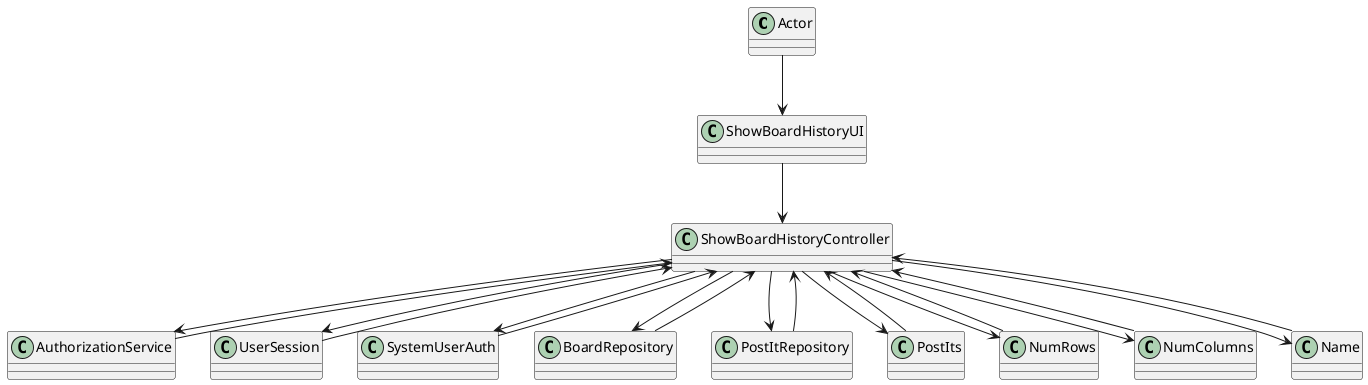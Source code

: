 @startuml
class Actor
class ShowBoardHistoryUI
class ShowBoardHistoryController
class AuthorizationService
class UserSession
class SystemUserAuth
class BoardRepository
class PostItRepository
class PostIts
class NumRows
class NumColumns
class Name

Actor --> ShowBoardHistoryUI
ShowBoardHistoryUI --> ShowBoardHistoryController
ShowBoardHistoryController --> AuthorizationService
ShowBoardHistoryController --> UserSession
ShowBoardHistoryController --> SystemUserAuth
ShowBoardHistoryController --> BoardRepository
ShowBoardHistoryController --> PostItRepository
ShowBoardHistoryController --> PostIts
ShowBoardHistoryController --> NumRows
ShowBoardHistoryController --> NumColumns
ShowBoardHistoryController --> Name

AuthorizationService --> ShowBoardHistoryController
UserSession --> ShowBoardHistoryController
SystemUserAuth --> ShowBoardHistoryController
BoardRepository --> ShowBoardHistoryController
PostItRepository --> ShowBoardHistoryController
PostIts --> ShowBoardHistoryController
NumRows --> ShowBoardHistoryController
NumColumns --> ShowBoardHistoryController
Name --> ShowBoardHistoryController

@enduml
